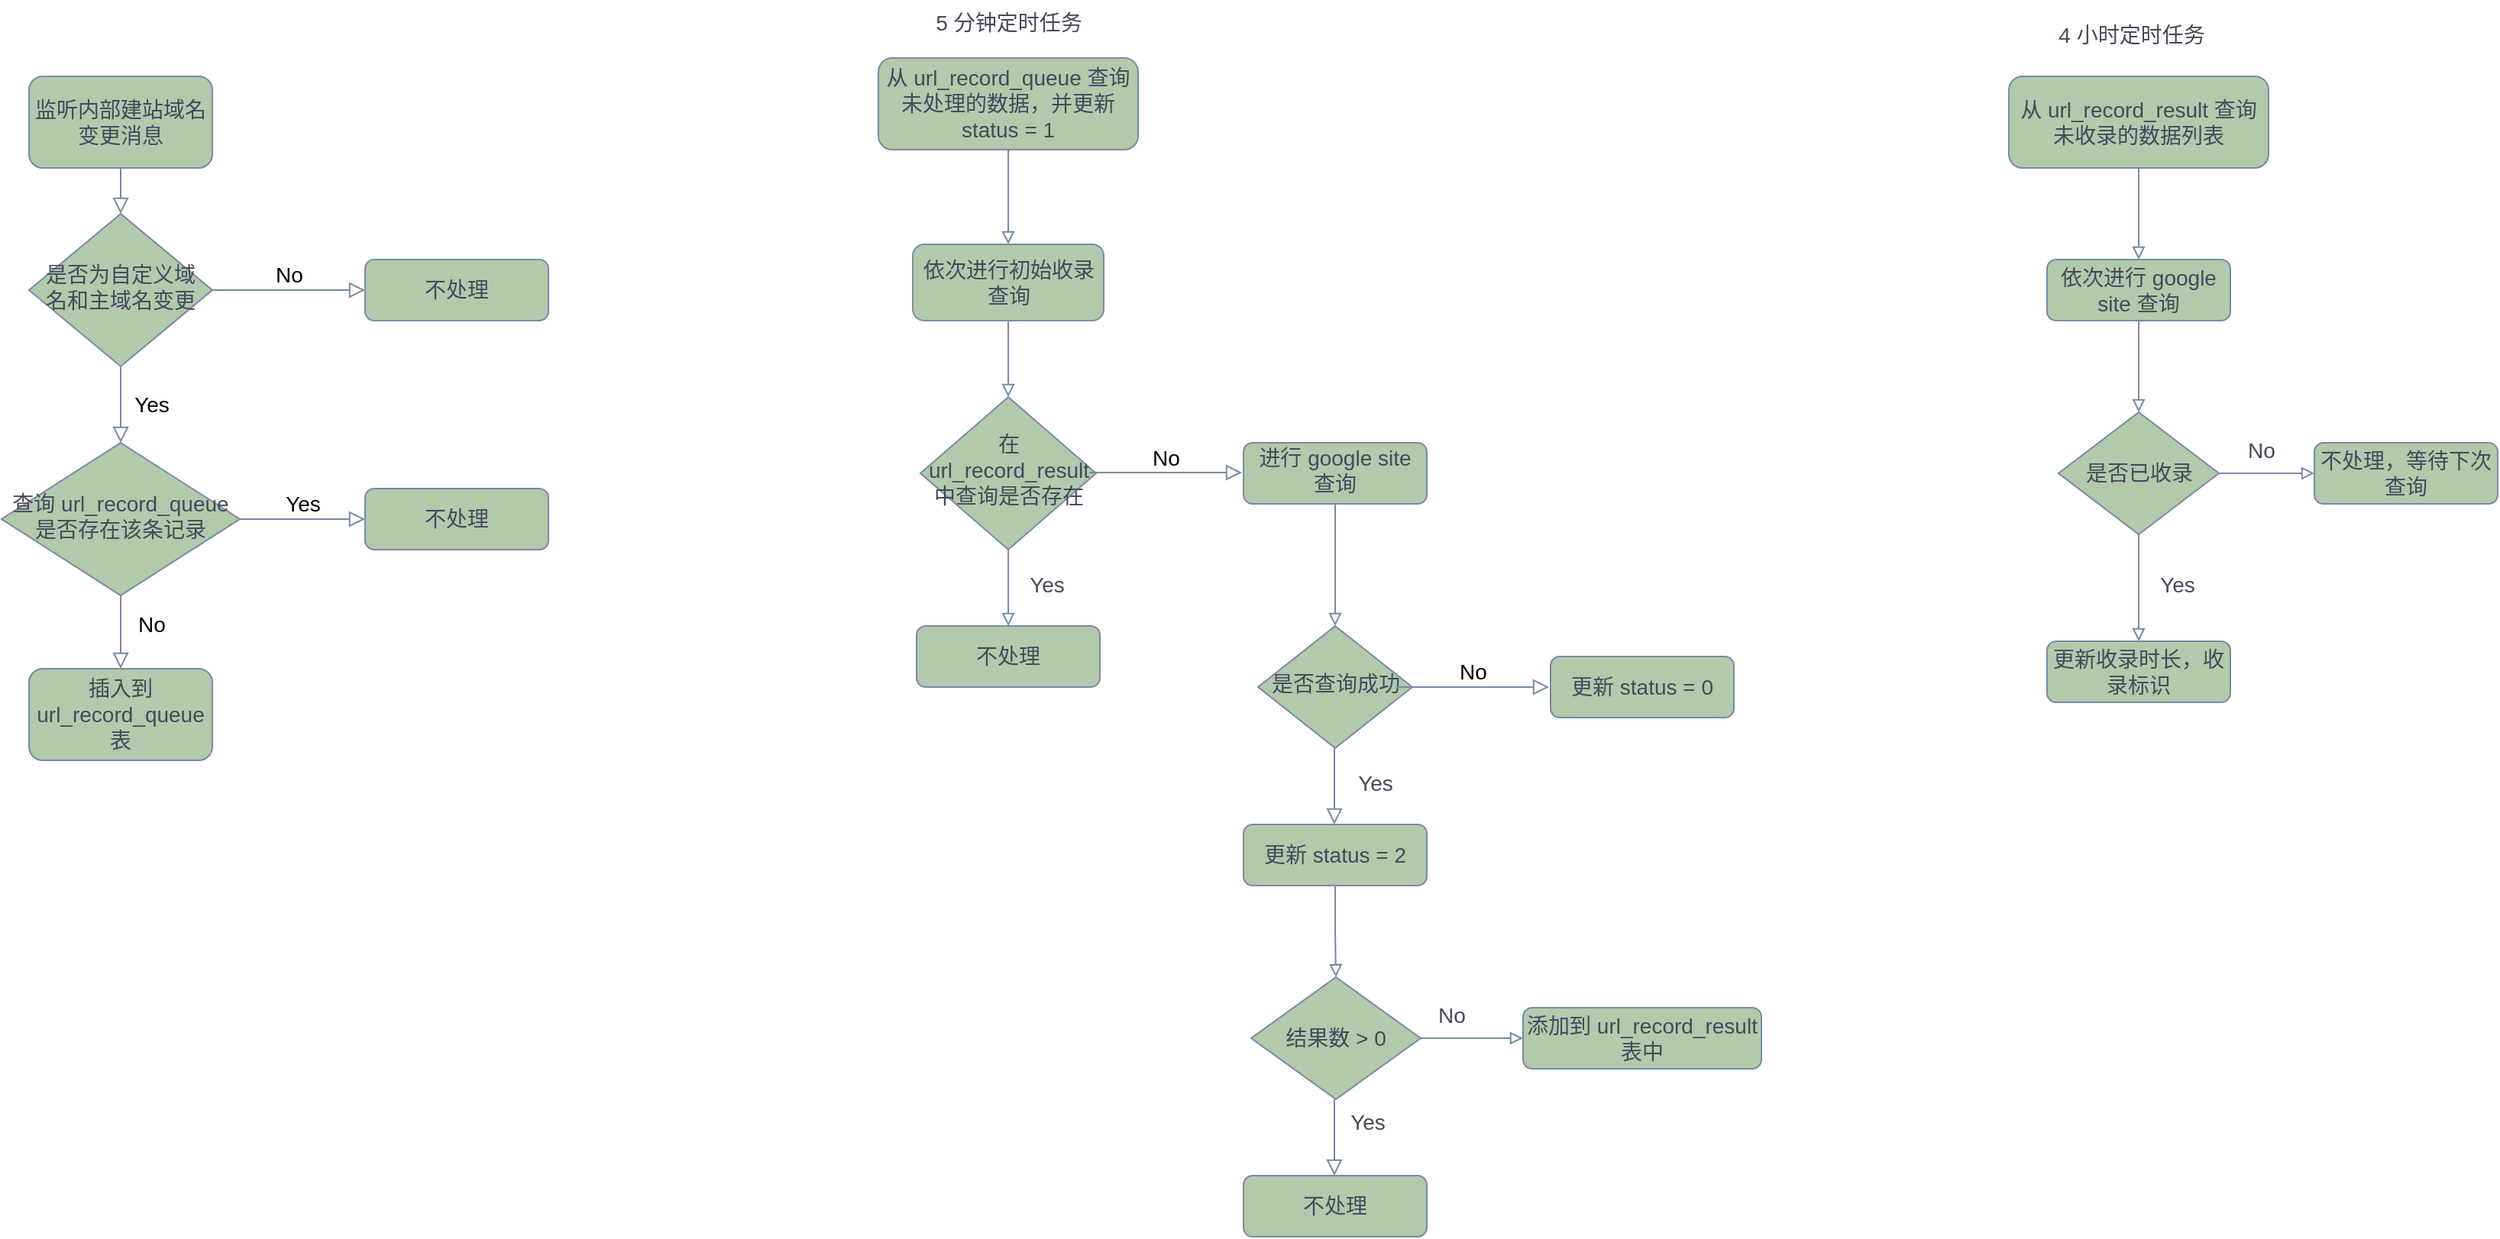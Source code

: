 <mxfile version="24.0.7" type="github">
  <diagram id="C5RBs43oDa-KdzZeNtuy" name="Page-1">
    <mxGraphModel dx="1213" dy="702" grid="1" gridSize="10" guides="1" tooltips="1" connect="1" arrows="1" fold="1" page="1" pageScale="1" pageWidth="827" pageHeight="1169" math="0" shadow="0">
      <root>
        <mxCell id="WIyWlLk6GJQsqaUBKTNV-0" />
        <mxCell id="WIyWlLk6GJQsqaUBKTNV-1" parent="WIyWlLk6GJQsqaUBKTNV-0" />
        <mxCell id="WIyWlLk6GJQsqaUBKTNV-2" value="" style="rounded=0;html=1;jettySize=auto;orthogonalLoop=1;fontSize=14;endArrow=block;endFill=0;endSize=8;strokeWidth=1;shadow=0;labelBackgroundColor=none;edgeStyle=orthogonalEdgeStyle;strokeColor=#788AA3;fontColor=default;" parent="WIyWlLk6GJQsqaUBKTNV-1" source="WIyWlLk6GJQsqaUBKTNV-3" target="WIyWlLk6GJQsqaUBKTNV-6" edge="1">
          <mxGeometry relative="1" as="geometry" />
        </mxCell>
        <mxCell id="WIyWlLk6GJQsqaUBKTNV-3" value="监听内部建站域名变更消息" style="rounded=1;whiteSpace=wrap;html=1;fontSize=14;glass=0;strokeWidth=1;shadow=0;labelBackgroundColor=none;fillColor=#B2C9AB;strokeColor=#788AA3;fontColor=#46495D;" parent="WIyWlLk6GJQsqaUBKTNV-1" vertex="1">
          <mxGeometry x="74" y="80" width="120" height="60" as="geometry" />
        </mxCell>
        <mxCell id="WIyWlLk6GJQsqaUBKTNV-4" value="Yes" style="rounded=0;html=1;jettySize=auto;orthogonalLoop=1;fontSize=14;endArrow=block;endFill=0;endSize=8;strokeWidth=1;shadow=0;labelBackgroundColor=none;edgeStyle=orthogonalEdgeStyle;strokeColor=#788AA3;fontColor=default;" parent="WIyWlLk6GJQsqaUBKTNV-1" source="WIyWlLk6GJQsqaUBKTNV-6" target="WIyWlLk6GJQsqaUBKTNV-10" edge="1">
          <mxGeometry y="20" relative="1" as="geometry">
            <mxPoint as="offset" />
          </mxGeometry>
        </mxCell>
        <mxCell id="WIyWlLk6GJQsqaUBKTNV-5" value="No" style="edgeStyle=orthogonalEdgeStyle;rounded=0;html=1;jettySize=auto;orthogonalLoop=1;fontSize=14;endArrow=block;endFill=0;endSize=8;strokeWidth=1;shadow=0;labelBackgroundColor=none;strokeColor=#788AA3;fontColor=default;" parent="WIyWlLk6GJQsqaUBKTNV-1" source="WIyWlLk6GJQsqaUBKTNV-6" target="WIyWlLk6GJQsqaUBKTNV-7" edge="1">
          <mxGeometry y="10" relative="1" as="geometry">
            <mxPoint as="offset" />
          </mxGeometry>
        </mxCell>
        <mxCell id="WIyWlLk6GJQsqaUBKTNV-6" value="是否为自定义域名和主域名变更" style="rhombus;whiteSpace=wrap;html=1;shadow=0;fontFamily=Helvetica;fontSize=14;align=center;strokeWidth=1;spacing=6;spacingTop=-4;labelBackgroundColor=none;fillColor=#B2C9AB;strokeColor=#788AA3;fontColor=#46495D;" parent="WIyWlLk6GJQsqaUBKTNV-1" vertex="1">
          <mxGeometry x="74" y="170" width="120" height="100" as="geometry" />
        </mxCell>
        <mxCell id="WIyWlLk6GJQsqaUBKTNV-7" value="不处理" style="rounded=1;whiteSpace=wrap;html=1;fontSize=14;glass=0;strokeWidth=1;shadow=0;labelBackgroundColor=none;fillColor=#B2C9AB;strokeColor=#788AA3;fontColor=#46495D;" parent="WIyWlLk6GJQsqaUBKTNV-1" vertex="1">
          <mxGeometry x="294" y="200" width="120" height="40" as="geometry" />
        </mxCell>
        <mxCell id="WIyWlLk6GJQsqaUBKTNV-8" value="No" style="rounded=0;html=1;jettySize=auto;orthogonalLoop=1;fontSize=14;endArrow=block;endFill=0;endSize=8;strokeWidth=1;shadow=0;labelBackgroundColor=none;edgeStyle=orthogonalEdgeStyle;strokeColor=#788AA3;fontColor=default;" parent="WIyWlLk6GJQsqaUBKTNV-1" source="WIyWlLk6GJQsqaUBKTNV-10" target="WIyWlLk6GJQsqaUBKTNV-11" edge="1">
          <mxGeometry x="-0.2" y="20" relative="1" as="geometry">
            <mxPoint as="offset" />
          </mxGeometry>
        </mxCell>
        <mxCell id="WIyWlLk6GJQsqaUBKTNV-9" value="Yes" style="edgeStyle=orthogonalEdgeStyle;rounded=0;html=1;jettySize=auto;orthogonalLoop=1;fontSize=14;endArrow=block;endFill=0;endSize=8;strokeWidth=1;shadow=0;labelBackgroundColor=none;strokeColor=#788AA3;fontColor=default;" parent="WIyWlLk6GJQsqaUBKTNV-1" source="WIyWlLk6GJQsqaUBKTNV-10" target="WIyWlLk6GJQsqaUBKTNV-12" edge="1">
          <mxGeometry y="10" relative="1" as="geometry">
            <mxPoint as="offset" />
          </mxGeometry>
        </mxCell>
        <mxCell id="WIyWlLk6GJQsqaUBKTNV-10" value="查询 url_record_queue 是否存在该条记录" style="rhombus;whiteSpace=wrap;html=1;shadow=0;fontFamily=Helvetica;fontSize=14;align=center;strokeWidth=1;spacing=6;spacingTop=-4;labelBackgroundColor=none;fillColor=#B2C9AB;strokeColor=#788AA3;fontColor=#46495D;" parent="WIyWlLk6GJQsqaUBKTNV-1" vertex="1">
          <mxGeometry x="56" y="320" width="156" height="100" as="geometry" />
        </mxCell>
        <mxCell id="WIyWlLk6GJQsqaUBKTNV-11" value="插入到 url_record_queue 表" style="rounded=1;whiteSpace=wrap;html=1;fontSize=14;glass=0;strokeWidth=1;shadow=0;labelBackgroundColor=none;fillColor=#B2C9AB;strokeColor=#788AA3;fontColor=#46495D;" parent="WIyWlLk6GJQsqaUBKTNV-1" vertex="1">
          <mxGeometry x="74" y="468" width="120" height="60" as="geometry" />
        </mxCell>
        <mxCell id="WIyWlLk6GJQsqaUBKTNV-12" value="不处理" style="rounded=1;whiteSpace=wrap;html=1;fontSize=14;glass=0;strokeWidth=1;shadow=0;labelBackgroundColor=none;fillColor=#B2C9AB;strokeColor=#788AA3;fontColor=#46495D;" parent="WIyWlLk6GJQsqaUBKTNV-1" vertex="1">
          <mxGeometry x="294" y="350" width="120" height="40" as="geometry" />
        </mxCell>
        <mxCell id="Pchrgm1rOS8HNP_LCYUk-62" value="" style="edgeStyle=orthogonalEdgeStyle;rounded=0;orthogonalLoop=1;jettySize=auto;html=1;strokeColor=#788AA3;fontColor=#46495D;fillColor=#B2C9AB;endArrow=block;endFill=0;fontSize=14;" edge="1" parent="WIyWlLk6GJQsqaUBKTNV-1" source="Pchrgm1rOS8HNP_LCYUk-0" target="Pchrgm1rOS8HNP_LCYUk-61">
          <mxGeometry relative="1" as="geometry" />
        </mxCell>
        <mxCell id="Pchrgm1rOS8HNP_LCYUk-0" value="从 url_record_queue 查询未处理的数据，并更新 status = 1" style="rounded=1;whiteSpace=wrap;html=1;fontSize=14;glass=0;strokeWidth=1;shadow=0;labelBackgroundColor=none;fillColor=#B2C9AB;strokeColor=#788AA3;fontColor=#46495D;" vertex="1" parent="WIyWlLk6GJQsqaUBKTNV-1">
          <mxGeometry x="630" y="68" width="170" height="60" as="geometry" />
        </mxCell>
        <mxCell id="Pchrgm1rOS8HNP_LCYUk-3" value="5 分钟定时任务" style="text;html=1;align=center;verticalAlign=middle;resizable=0;points=[];autosize=1;strokeColor=none;fillColor=none;fontColor=#46495D;fontSize=14;" vertex="1" parent="WIyWlLk6GJQsqaUBKTNV-1">
          <mxGeometry x="655" y="30" width="120" height="30" as="geometry" />
        </mxCell>
        <mxCell id="Pchrgm1rOS8HNP_LCYUk-64" value="" style="edgeStyle=orthogonalEdgeStyle;rounded=0;orthogonalLoop=1;jettySize=auto;html=1;strokeColor=#788AA3;fontColor=#46495D;fillColor=#B2C9AB;endArrow=block;endFill=0;fontSize=14;" edge="1" parent="WIyWlLk6GJQsqaUBKTNV-1" source="Pchrgm1rOS8HNP_LCYUk-4" target="Pchrgm1rOS8HNP_LCYUk-11">
          <mxGeometry relative="1" as="geometry" />
        </mxCell>
        <mxCell id="Pchrgm1rOS8HNP_LCYUk-4" value="在 url_record_result 中查询是否存在" style="rhombus;whiteSpace=wrap;html=1;shadow=0;fontFamily=Helvetica;fontSize=14;align=center;strokeWidth=1;spacing=6;spacingTop=-4;labelBackgroundColor=none;fillColor=#B2C9AB;strokeColor=#788AA3;fontColor=#46495D;" vertex="1" parent="WIyWlLk6GJQsqaUBKTNV-1">
          <mxGeometry x="657.5" y="290" width="115" height="100" as="geometry" />
        </mxCell>
        <mxCell id="Pchrgm1rOS8HNP_LCYUk-9" value="Yes" style="text;html=1;align=center;verticalAlign=middle;resizable=0;points=[];autosize=1;strokeColor=none;fillColor=none;fontColor=#46495D;fontSize=14;" vertex="1" parent="WIyWlLk6GJQsqaUBKTNV-1">
          <mxGeometry x="715" y="398" width="50" height="30" as="geometry" />
        </mxCell>
        <mxCell id="Pchrgm1rOS8HNP_LCYUk-11" value="不处理" style="rounded=1;whiteSpace=wrap;html=1;fontSize=14;glass=0;strokeWidth=1;shadow=0;labelBackgroundColor=none;fillColor=#B2C9AB;strokeColor=#788AA3;fontColor=#46495D;" vertex="1" parent="WIyWlLk6GJQsqaUBKTNV-1">
          <mxGeometry x="655" y="440" width="120" height="40" as="geometry" />
        </mxCell>
        <mxCell id="Pchrgm1rOS8HNP_LCYUk-20" value="" style="edgeStyle=orthogonalEdgeStyle;rounded=0;orthogonalLoop=1;jettySize=auto;html=1;strokeColor=#788AA3;fontColor=#46495D;fillColor=#B2C9AB;endArrow=block;endFill=0;fontSize=14;" edge="1" parent="WIyWlLk6GJQsqaUBKTNV-1" source="Pchrgm1rOS8HNP_LCYUk-12" target="Pchrgm1rOS8HNP_LCYUk-19">
          <mxGeometry relative="1" as="geometry" />
        </mxCell>
        <mxCell id="Pchrgm1rOS8HNP_LCYUk-12" value="进行 google site 查询" style="rounded=1;whiteSpace=wrap;html=1;fillColor=#B2C9AB;strokeColor=#788AA3;fontColor=#46495D;shadow=0;strokeWidth=1;spacing=6;spacingTop=-4;labelBackgroundColor=none;fontSize=14;" vertex="1" parent="WIyWlLk6GJQsqaUBKTNV-1">
          <mxGeometry x="869" y="320" width="120" height="40" as="geometry" />
        </mxCell>
        <mxCell id="Pchrgm1rOS8HNP_LCYUk-14" value="No" style="edgeStyle=orthogonalEdgeStyle;rounded=0;html=1;jettySize=auto;orthogonalLoop=1;fontSize=14;endArrow=block;endFill=0;endSize=8;strokeWidth=1;shadow=0;labelBackgroundColor=none;strokeColor=#788AA3;fontColor=default;" edge="1" parent="WIyWlLk6GJQsqaUBKTNV-1">
          <mxGeometry y="10" relative="1" as="geometry">
            <mxPoint as="offset" />
            <mxPoint x="768" y="339.5" as="sourcePoint" />
            <mxPoint x="868" y="339.5" as="targetPoint" />
          </mxGeometry>
        </mxCell>
        <mxCell id="Pchrgm1rOS8HNP_LCYUk-19" value="是否查询成功" style="rhombus;whiteSpace=wrap;html=1;fillColor=#B2C9AB;strokeColor=#788AA3;fontColor=#46495D;rounded=0;shadow=0;strokeWidth=1;spacing=6;spacingTop=-4;labelBackgroundColor=none;fontSize=14;" vertex="1" parent="WIyWlLk6GJQsqaUBKTNV-1">
          <mxGeometry x="878.5" y="440" width="101" height="80" as="geometry" />
        </mxCell>
        <mxCell id="Pchrgm1rOS8HNP_LCYUk-26" value="No" style="edgeStyle=orthogonalEdgeStyle;rounded=0;html=1;jettySize=auto;orthogonalLoop=1;fontSize=14;endArrow=block;endFill=0;endSize=8;strokeWidth=1;shadow=0;labelBackgroundColor=none;strokeColor=#788AA3;fontColor=default;" edge="1" parent="WIyWlLk6GJQsqaUBKTNV-1">
          <mxGeometry y="10" relative="1" as="geometry">
            <mxPoint as="offset" />
            <mxPoint x="969" y="480" as="sourcePoint" />
            <mxPoint x="1069" y="480" as="targetPoint" />
          </mxGeometry>
        </mxCell>
        <mxCell id="Pchrgm1rOS8HNP_LCYUk-27" value="" style="rounded=0;html=1;jettySize=auto;orthogonalLoop=1;fontSize=14;endArrow=block;endFill=0;endSize=8;strokeWidth=1;shadow=0;labelBackgroundColor=none;edgeStyle=orthogonalEdgeStyle;strokeColor=#788AA3;fontColor=default;" edge="1" parent="WIyWlLk6GJQsqaUBKTNV-1">
          <mxGeometry relative="1" as="geometry">
            <mxPoint x="928.5" y="520" as="sourcePoint" />
            <mxPoint x="928.5" y="570" as="targetPoint" />
            <Array as="points">
              <mxPoint x="929" y="560" />
              <mxPoint x="929" y="560" />
            </Array>
          </mxGeometry>
        </mxCell>
        <mxCell id="Pchrgm1rOS8HNP_LCYUk-28" value="Yes" style="text;html=1;align=center;verticalAlign=middle;resizable=0;points=[];autosize=1;strokeColor=none;fillColor=none;fontColor=#46495D;fontSize=14;" vertex="1" parent="WIyWlLk6GJQsqaUBKTNV-1">
          <mxGeometry x="930" y="528" width="50" height="30" as="geometry" />
        </mxCell>
        <mxCell id="Pchrgm1rOS8HNP_LCYUk-29" value="更新 status = 0" style="rounded=1;whiteSpace=wrap;html=1;fontSize=14;glass=0;strokeWidth=1;shadow=0;labelBackgroundColor=none;fillColor=#B2C9AB;strokeColor=#788AA3;fontColor=#46495D;" vertex="1" parent="WIyWlLk6GJQsqaUBKTNV-1">
          <mxGeometry x="1070" y="460" width="120" height="40" as="geometry" />
        </mxCell>
        <mxCell id="Pchrgm1rOS8HNP_LCYUk-32" value="" style="edgeStyle=orthogonalEdgeStyle;rounded=0;orthogonalLoop=1;jettySize=auto;html=1;strokeColor=#788AA3;fontColor=#46495D;fillColor=#B2C9AB;endArrow=block;endFill=0;fontSize=14;" edge="1" parent="WIyWlLk6GJQsqaUBKTNV-1" source="Pchrgm1rOS8HNP_LCYUk-30" target="Pchrgm1rOS8HNP_LCYUk-31">
          <mxGeometry relative="1" as="geometry" />
        </mxCell>
        <mxCell id="Pchrgm1rOS8HNP_LCYUk-30" value="更新 status = 2" style="rounded=1;whiteSpace=wrap;html=1;fontSize=14;glass=0;strokeWidth=1;shadow=0;labelBackgroundColor=none;fillColor=#B2C9AB;strokeColor=#788AA3;fontColor=#46495D;" vertex="1" parent="WIyWlLk6GJQsqaUBKTNV-1">
          <mxGeometry x="869" y="570" width="120" height="40" as="geometry" />
        </mxCell>
        <mxCell id="Pchrgm1rOS8HNP_LCYUk-39" value="" style="edgeStyle=orthogonalEdgeStyle;rounded=0;orthogonalLoop=1;jettySize=auto;html=1;strokeColor=#788AA3;fontColor=#46495D;fillColor=#B2C9AB;endArrow=block;endFill=0;fontSize=14;" edge="1" parent="WIyWlLk6GJQsqaUBKTNV-1" source="Pchrgm1rOS8HNP_LCYUk-31" target="Pchrgm1rOS8HNP_LCYUk-38">
          <mxGeometry relative="1" as="geometry" />
        </mxCell>
        <mxCell id="Pchrgm1rOS8HNP_LCYUk-31" value="结果数 &amp;gt; 0" style="rhombus;whiteSpace=wrap;html=1;fillColor=#B2C9AB;strokeColor=#788AA3;fontColor=#46495D;rounded=0;glass=0;strokeWidth=1;shadow=0;labelBackgroundColor=none;fontSize=14;" vertex="1" parent="WIyWlLk6GJQsqaUBKTNV-1">
          <mxGeometry x="874" y="670" width="111" height="80" as="geometry" />
        </mxCell>
        <mxCell id="Pchrgm1rOS8HNP_LCYUk-33" value="不处理" style="whiteSpace=wrap;html=1;fillColor=#B2C9AB;strokeColor=#788AA3;fontColor=#46495D;rounded=1;glass=0;strokeWidth=1;shadow=0;labelBackgroundColor=none;fontSize=14;" vertex="1" parent="WIyWlLk6GJQsqaUBKTNV-1">
          <mxGeometry x="869" y="800" width="120" height="40" as="geometry" />
        </mxCell>
        <mxCell id="Pchrgm1rOS8HNP_LCYUk-36" value="" style="rounded=0;html=1;jettySize=auto;orthogonalLoop=1;fontSize=14;endArrow=block;endFill=0;endSize=8;strokeWidth=1;shadow=0;labelBackgroundColor=none;edgeStyle=orthogonalEdgeStyle;strokeColor=#788AA3;fontColor=default;" edge="1" parent="WIyWlLk6GJQsqaUBKTNV-1">
          <mxGeometry relative="1" as="geometry">
            <mxPoint x="928.5" y="750" as="sourcePoint" />
            <mxPoint x="928.5" y="800" as="targetPoint" />
            <Array as="points">
              <mxPoint x="929" y="790" />
              <mxPoint x="929" y="790" />
            </Array>
          </mxGeometry>
        </mxCell>
        <mxCell id="Pchrgm1rOS8HNP_LCYUk-38" value="添加到 url_record_result 表中" style="whiteSpace=wrap;html=1;fillColor=#B2C9AB;strokeColor=#788AA3;fontColor=#46495D;rounded=1;glass=0;strokeWidth=1;shadow=0;labelBackgroundColor=none;fontSize=14;" vertex="1" parent="WIyWlLk6GJQsqaUBKTNV-1">
          <mxGeometry x="1052" y="690" width="156" height="40" as="geometry" />
        </mxCell>
        <mxCell id="Pchrgm1rOS8HNP_LCYUk-40" value="No" style="text;html=1;align=center;verticalAlign=middle;resizable=0;points=[];autosize=1;strokeColor=none;fillColor=none;fontColor=#46495D;fontSize=14;" vertex="1" parent="WIyWlLk6GJQsqaUBKTNV-1">
          <mxGeometry x="985" y="680" width="40" height="30" as="geometry" />
        </mxCell>
        <mxCell id="Pchrgm1rOS8HNP_LCYUk-41" value="Yes" style="text;html=1;align=center;verticalAlign=middle;resizable=0;points=[];autosize=1;strokeColor=none;fillColor=none;fontColor=#46495D;fontSize=14;" vertex="1" parent="WIyWlLk6GJQsqaUBKTNV-1">
          <mxGeometry x="925" y="750" width="50" height="30" as="geometry" />
        </mxCell>
        <mxCell id="Pchrgm1rOS8HNP_LCYUk-43" value="4 小时定时任务" style="text;html=1;align=center;verticalAlign=middle;resizable=0;points=[];autosize=1;strokeColor=none;fillColor=none;fontColor=#46495D;fontSize=14;" vertex="1" parent="WIyWlLk6GJQsqaUBKTNV-1">
          <mxGeometry x="1390" y="38" width="120" height="30" as="geometry" />
        </mxCell>
        <mxCell id="Pchrgm1rOS8HNP_LCYUk-46" value="" style="edgeStyle=orthogonalEdgeStyle;rounded=0;orthogonalLoop=1;jettySize=auto;html=1;strokeColor=#788AA3;fontColor=#46495D;fillColor=#B2C9AB;endArrow=block;endFill=0;fontSize=14;" edge="1" parent="WIyWlLk6GJQsqaUBKTNV-1" source="Pchrgm1rOS8HNP_LCYUk-44" target="Pchrgm1rOS8HNP_LCYUk-45">
          <mxGeometry relative="1" as="geometry" />
        </mxCell>
        <mxCell id="Pchrgm1rOS8HNP_LCYUk-44" value="从 url_record_result 查询未收录的数据列表" style="rounded=1;whiteSpace=wrap;html=1;fontSize=14;glass=0;strokeWidth=1;shadow=0;labelBackgroundColor=none;fillColor=#B2C9AB;strokeColor=#788AA3;fontColor=#46495D;" vertex="1" parent="WIyWlLk6GJQsqaUBKTNV-1">
          <mxGeometry x="1370" y="80" width="170" height="60" as="geometry" />
        </mxCell>
        <mxCell id="Pchrgm1rOS8HNP_LCYUk-50" value="" style="edgeStyle=orthogonalEdgeStyle;rounded=0;orthogonalLoop=1;jettySize=auto;html=1;strokeColor=#788AA3;fontColor=#46495D;fillColor=#B2C9AB;endArrow=block;endFill=0;fontSize=14;" edge="1" parent="WIyWlLk6GJQsqaUBKTNV-1" source="Pchrgm1rOS8HNP_LCYUk-45" target="Pchrgm1rOS8HNP_LCYUk-49">
          <mxGeometry relative="1" as="geometry" />
        </mxCell>
        <mxCell id="Pchrgm1rOS8HNP_LCYUk-45" value="依次进行 google site 查询" style="whiteSpace=wrap;html=1;fillColor=#B2C9AB;strokeColor=#788AA3;fontColor=#46495D;rounded=1;glass=0;strokeWidth=1;shadow=0;labelBackgroundColor=none;fontSize=14;" vertex="1" parent="WIyWlLk6GJQsqaUBKTNV-1">
          <mxGeometry x="1395" y="200" width="120" height="40" as="geometry" />
        </mxCell>
        <mxCell id="Pchrgm1rOS8HNP_LCYUk-57" value="" style="edgeStyle=orthogonalEdgeStyle;rounded=0;orthogonalLoop=1;jettySize=auto;html=1;strokeColor=#788AA3;fontColor=#46495D;fillColor=#B2C9AB;endArrow=block;endFill=0;fontSize=14;" edge="1" parent="WIyWlLk6GJQsqaUBKTNV-1" source="Pchrgm1rOS8HNP_LCYUk-49" target="Pchrgm1rOS8HNP_LCYUk-51">
          <mxGeometry relative="1" as="geometry" />
        </mxCell>
        <mxCell id="Pchrgm1rOS8HNP_LCYUk-60" value="" style="edgeStyle=orthogonalEdgeStyle;rounded=0;orthogonalLoop=1;jettySize=auto;html=1;strokeColor=#788AA3;fontColor=#46495D;fillColor=#B2C9AB;endArrow=block;endFill=0;fontSize=14;" edge="1" parent="WIyWlLk6GJQsqaUBKTNV-1" source="Pchrgm1rOS8HNP_LCYUk-49" target="Pchrgm1rOS8HNP_LCYUk-54">
          <mxGeometry relative="1" as="geometry" />
        </mxCell>
        <mxCell id="Pchrgm1rOS8HNP_LCYUk-49" value="是否已收录" style="rhombus;whiteSpace=wrap;html=1;fillColor=#B2C9AB;strokeColor=#788AA3;fontColor=#46495D;rounded=0;glass=0;strokeWidth=1;shadow=0;labelBackgroundColor=none;fontSize=14;" vertex="1" parent="WIyWlLk6GJQsqaUBKTNV-1">
          <mxGeometry x="1402.5" y="300" width="105" height="80" as="geometry" />
        </mxCell>
        <mxCell id="Pchrgm1rOS8HNP_LCYUk-51" value="更新收录时长，收录标识" style="whiteSpace=wrap;html=1;fillColor=#B2C9AB;strokeColor=#788AA3;fontColor=#46495D;rounded=1;glass=0;strokeWidth=1;shadow=0;labelBackgroundColor=none;fontSize=14;" vertex="1" parent="WIyWlLk6GJQsqaUBKTNV-1">
          <mxGeometry x="1395" y="450" width="120" height="40" as="geometry" />
        </mxCell>
        <mxCell id="Pchrgm1rOS8HNP_LCYUk-53" value="Yes" style="text;html=1;align=center;verticalAlign=middle;resizable=0;points=[];autosize=1;strokeColor=none;fillColor=none;fontColor=#46495D;fontSize=14;" vertex="1" parent="WIyWlLk6GJQsqaUBKTNV-1">
          <mxGeometry x="1455" y="398" width="50" height="30" as="geometry" />
        </mxCell>
        <mxCell id="Pchrgm1rOS8HNP_LCYUk-54" value="不处理，等待下次查询" style="whiteSpace=wrap;html=1;fillColor=#B2C9AB;strokeColor=#788AA3;fontColor=#46495D;rounded=1;glass=0;strokeWidth=1;shadow=0;labelBackgroundColor=none;fontSize=14;" vertex="1" parent="WIyWlLk6GJQsqaUBKTNV-1">
          <mxGeometry x="1570" y="320" width="120" height="40" as="geometry" />
        </mxCell>
        <mxCell id="Pchrgm1rOS8HNP_LCYUk-56" value="No" style="text;html=1;align=center;verticalAlign=middle;resizable=0;points=[];autosize=1;strokeColor=none;fillColor=none;fontColor=#46495D;fontSize=14;" vertex="1" parent="WIyWlLk6GJQsqaUBKTNV-1">
          <mxGeometry x="1515" y="310" width="40" height="30" as="geometry" />
        </mxCell>
        <mxCell id="Pchrgm1rOS8HNP_LCYUk-63" value="" style="edgeStyle=orthogonalEdgeStyle;rounded=0;orthogonalLoop=1;jettySize=auto;html=1;strokeColor=#788AA3;fontColor=#46495D;fillColor=#B2C9AB;endArrow=block;endFill=0;fontSize=14;" edge="1" parent="WIyWlLk6GJQsqaUBKTNV-1" source="Pchrgm1rOS8HNP_LCYUk-61" target="Pchrgm1rOS8HNP_LCYUk-4">
          <mxGeometry relative="1" as="geometry" />
        </mxCell>
        <mxCell id="Pchrgm1rOS8HNP_LCYUk-61" value="依次进行初始收录查询" style="whiteSpace=wrap;html=1;fillColor=#B2C9AB;strokeColor=#788AA3;fontColor=#46495D;rounded=1;glass=0;strokeWidth=1;shadow=0;labelBackgroundColor=none;fontSize=14;" vertex="1" parent="WIyWlLk6GJQsqaUBKTNV-1">
          <mxGeometry x="652.5" y="190" width="125" height="50" as="geometry" />
        </mxCell>
      </root>
    </mxGraphModel>
  </diagram>
</mxfile>

